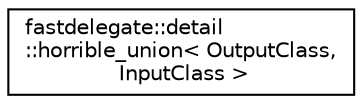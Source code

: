 digraph "Graphical Class Hierarchy"
{
 // INTERACTIVE_SVG=YES
  edge [fontname="Helvetica",fontsize="10",labelfontname="Helvetica",labelfontsize="10"];
  node [fontname="Helvetica",fontsize="10",shape=record];
  rankdir="LR";
  Node1 [label="fastdelegate::detail\l::horrible_union\< OutputClass,\l InputClass \>",height=0.2,width=0.4,color="black", fillcolor="white", style="filled",URL="$unionfastdelegate_1_1detail_1_1horrible__union.html"];
}
